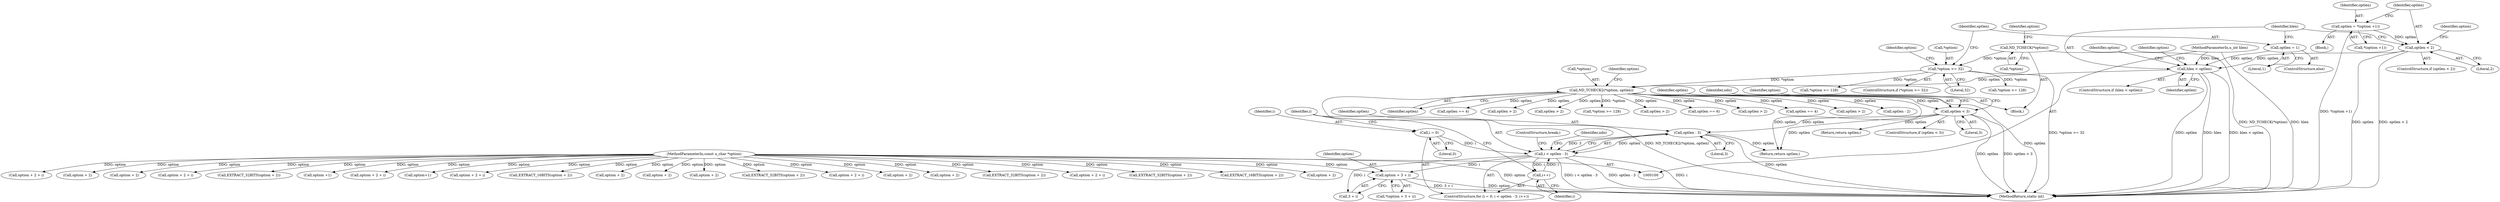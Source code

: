 digraph "0_tcpdump_211124b972e74f0da66bc8b16f181f78793e2f66@pointer" {
"1000302" [label="(Call,option + 3 + i)"];
"1000102" [label="(MethodParameterIn,const u_char *option)"];
"1000289" [label="(Call,i < optlen - 3)"];
"1000286" [label="(Call,i = 0)"];
"1000294" [label="(Call,i++)"];
"1000291" [label="(Call,optlen - 3)"];
"1000256" [label="(Call,optlen < 3)"];
"1000191" [label="(Call,ND_TCHECK2(*option, optlen))"];
"1000111" [label="(Call,*option >= 32)"];
"1000107" [label="(Call,ND_TCHECK(*option))"];
"1000162" [label="(Call,hlen < optlen)"];
"1000103" [label="(MethodParameterIn,u_int hlen)"];
"1000158" [label="(Call,optlen = 1)"];
"1000128" [label="(Call,optlen < 2)"];
"1000121" [label="(Call,optlen = *(option +1))"];
"1000113" [label="(Identifier,option)"];
"1000288" [label="(Literal,0)"];
"1000282" [label="(Call,option + 2)"];
"1000112" [label="(Call,*option)"];
"1000474" [label="(Call,EXTRACT_32BITS(option + 2))"];
"1000194" [label="(Identifier,optlen)"];
"1000294" [label="(Call,i++)"];
"1000303" [label="(Identifier,option)"];
"1000466" [label="(Call,optlen == 4)"];
"1000458" [label="(Call,option + 2 + i)"];
"1000540" [label="(Call,optlen > 2)"];
"1000164" [label="(Identifier,optlen)"];
"1000514" [label="(Call,EXTRACT_32BITS(option + 2))"];
"1000257" [label="(Identifier,optlen)"];
"1000127" [label="(ControlStructure,if (optlen < 2))"];
"1000161" [label="(ControlStructure,if (hlen < optlen))"];
"1000111" [label="(Call,*option >= 32)"];
"1000193" [label="(Identifier,option)"];
"1000217" [label="(Call,EXTRACT_16BITS(option + 2))"];
"1000475" [label="(Call,option + 2)"];
"1000114" [label="(Literal,32)"];
"1000135" [label="(Identifier,option)"];
"1000565" [label="(Call,option + 2 + i)"];
"1000108" [label="(Call,*option)"];
"1000167" [label="(Call,*option >= 128)"];
"1000529" [label="(Call,option + 2)"];
"1000571" [label="(Return,return optlen;)"];
"1000285" [label="(ControlStructure,for (i = 0; i < optlen - 3; i++))"];
"1000159" [label="(Identifier,optlen)"];
"1000158" [label="(Call,optlen = 1)"];
"1000269" [label="(Call,option + 2)"];
"1000392" [label="(Call,option + 2 + i)"];
"1000107" [label="(Call,ND_TCHECK(*option))"];
"1000119" [label="(Identifier,option)"];
"1000123" [label="(Call,*(option +1))"];
"1000160" [label="(Literal,1)"];
"1000191" [label="(Call,ND_TCHECK2(*option, optlen))"];
"1000400" [label="(Call,optlen > 2)"];
"1000196" [label="(Call,*option >= 128)"];
"1000433" [label="(Call,optlen > 2)"];
"1000582" [label="(MethodReturn,static int)"];
"1000494" [label="(Call,EXTRACT_32BITS(option + 2))"];
"1000262" [label="(Identifier,ndo)"];
"1000121" [label="(Call,optlen = *(option +1))"];
"1000506" [label="(Call,optlen == 6)"];
"1000310" [label="(Call,optlen > 2)"];
"1000286" [label="(Call,i = 0)"];
"1000290" [label="(Identifier,i)"];
"1000258" [label="(Literal,3)"];
"1000291" [label="(Call,optlen - 3)"];
"1000128" [label="(Call,optlen < 2)"];
"1000162" [label="(Call,hlen < optlen)"];
"1000307" [label="(ControlStructure,break;)"];
"1000486" [label="(Call,optlen == 4)"];
"1000124" [label="(Call,option +1)"];
"1000130" [label="(Literal,2)"];
"1000289" [label="(Call,i < optlen - 3)"];
"1000425" [label="(Call,option + 2 + i)"];
"1000256" [label="(Call,optlen < 3)"];
"1000133" [label="(Call,*option >= 128)"];
"1000118" [label="(Call,option+1)"];
"1000292" [label="(Identifier,optlen)"];
"1000122" [label="(Identifier,optlen)"];
"1000293" [label="(Literal,3)"];
"1000157" [label="(ControlStructure,else)"];
"1000359" [label="(Call,option + 2 + i)"];
"1000287" [label="(Identifier,i)"];
"1000115" [label="(Block,)"];
"1000367" [label="(Call,optlen > 2)"];
"1000192" [label="(Call,*option)"];
"1000528" [label="(Call,EXTRACT_16BITS(option + 2))"];
"1000264" [label="(Return,return optlen;)"];
"1000295" [label="(Identifier,i)"];
"1000104" [label="(Block,)"];
"1000129" [label="(Identifier,optlen)"];
"1000298" [label="(Identifier,ndo)"];
"1000495" [label="(Call,option + 2)"];
"1000304" [label="(Call,3 + i)"];
"1000110" [label="(ControlStructure,if (*option >= 32))"];
"1000169" [label="(Identifier,option)"];
"1000163" [label="(Identifier,hlen)"];
"1000270" [label="(Identifier,option)"];
"1000515" [label="(Call,option + 2)"];
"1000255" [label="(ControlStructure,if (optlen < 3))"];
"1000218" [label="(Call,option + 2)"];
"1000228" [label="(Call,EXTRACT_32BITS(option + 2))"];
"1000348" [label="(Call,optlen - 2)"];
"1000102" [label="(MethodParameterIn,const u_char *option)"];
"1000302" [label="(Call,option + 3 + i)"];
"1000301" [label="(Call,*(option + 3 + i))"];
"1000103" [label="(MethodParameterIn,u_int hlen)"];
"1000335" [label="(Call,option + 2 + i)"];
"1000229" [label="(Call,option + 2)"];
"1000198" [label="(Identifier,option)"];
"1000302" -> "1000301"  [label="AST: "];
"1000302" -> "1000304"  [label="CFG: "];
"1000303" -> "1000302"  [label="AST: "];
"1000304" -> "1000302"  [label="AST: "];
"1000301" -> "1000302"  [label="CFG: "];
"1000302" -> "1000582"  [label="DDG: 3 + i"];
"1000302" -> "1000582"  [label="DDG: option"];
"1000102" -> "1000302"  [label="DDG: option"];
"1000289" -> "1000302"  [label="DDG: i"];
"1000102" -> "1000100"  [label="AST: "];
"1000102" -> "1000582"  [label="DDG: option"];
"1000102" -> "1000118"  [label="DDG: option"];
"1000102" -> "1000124"  [label="DDG: option"];
"1000102" -> "1000217"  [label="DDG: option"];
"1000102" -> "1000218"  [label="DDG: option"];
"1000102" -> "1000228"  [label="DDG: option"];
"1000102" -> "1000229"  [label="DDG: option"];
"1000102" -> "1000269"  [label="DDG: option"];
"1000102" -> "1000282"  [label="DDG: option"];
"1000102" -> "1000335"  [label="DDG: option"];
"1000102" -> "1000359"  [label="DDG: option"];
"1000102" -> "1000392"  [label="DDG: option"];
"1000102" -> "1000425"  [label="DDG: option"];
"1000102" -> "1000458"  [label="DDG: option"];
"1000102" -> "1000474"  [label="DDG: option"];
"1000102" -> "1000475"  [label="DDG: option"];
"1000102" -> "1000494"  [label="DDG: option"];
"1000102" -> "1000495"  [label="DDG: option"];
"1000102" -> "1000514"  [label="DDG: option"];
"1000102" -> "1000515"  [label="DDG: option"];
"1000102" -> "1000528"  [label="DDG: option"];
"1000102" -> "1000529"  [label="DDG: option"];
"1000102" -> "1000565"  [label="DDG: option"];
"1000289" -> "1000285"  [label="AST: "];
"1000289" -> "1000291"  [label="CFG: "];
"1000290" -> "1000289"  [label="AST: "];
"1000291" -> "1000289"  [label="AST: "];
"1000298" -> "1000289"  [label="CFG: "];
"1000307" -> "1000289"  [label="CFG: "];
"1000289" -> "1000582"  [label="DDG: optlen - 3"];
"1000289" -> "1000582"  [label="DDG: i"];
"1000289" -> "1000582"  [label="DDG: i < optlen - 3"];
"1000286" -> "1000289"  [label="DDG: i"];
"1000294" -> "1000289"  [label="DDG: i"];
"1000291" -> "1000289"  [label="DDG: optlen"];
"1000291" -> "1000289"  [label="DDG: 3"];
"1000289" -> "1000294"  [label="DDG: i"];
"1000289" -> "1000304"  [label="DDG: i"];
"1000286" -> "1000285"  [label="AST: "];
"1000286" -> "1000288"  [label="CFG: "];
"1000287" -> "1000286"  [label="AST: "];
"1000288" -> "1000286"  [label="AST: "];
"1000290" -> "1000286"  [label="CFG: "];
"1000294" -> "1000285"  [label="AST: "];
"1000294" -> "1000295"  [label="CFG: "];
"1000295" -> "1000294"  [label="AST: "];
"1000290" -> "1000294"  [label="CFG: "];
"1000291" -> "1000293"  [label="CFG: "];
"1000292" -> "1000291"  [label="AST: "];
"1000293" -> "1000291"  [label="AST: "];
"1000291" -> "1000582"  [label="DDG: optlen"];
"1000256" -> "1000291"  [label="DDG: optlen"];
"1000291" -> "1000571"  [label="DDG: optlen"];
"1000256" -> "1000255"  [label="AST: "];
"1000256" -> "1000258"  [label="CFG: "];
"1000257" -> "1000256"  [label="AST: "];
"1000258" -> "1000256"  [label="AST: "];
"1000262" -> "1000256"  [label="CFG: "];
"1000270" -> "1000256"  [label="CFG: "];
"1000256" -> "1000582"  [label="DDG: optlen"];
"1000256" -> "1000582"  [label="DDG: optlen < 3"];
"1000191" -> "1000256"  [label="DDG: optlen"];
"1000256" -> "1000264"  [label="DDG: optlen"];
"1000256" -> "1000571"  [label="DDG: optlen"];
"1000191" -> "1000104"  [label="AST: "];
"1000191" -> "1000194"  [label="CFG: "];
"1000192" -> "1000191"  [label="AST: "];
"1000194" -> "1000191"  [label="AST: "];
"1000198" -> "1000191"  [label="CFG: "];
"1000191" -> "1000582"  [label="DDG: optlen"];
"1000191" -> "1000582"  [label="DDG: ND_TCHECK2(*option, optlen)"];
"1000111" -> "1000191"  [label="DDG: *option"];
"1000162" -> "1000191"  [label="DDG: optlen"];
"1000191" -> "1000196"  [label="DDG: *option"];
"1000191" -> "1000310"  [label="DDG: optlen"];
"1000191" -> "1000348"  [label="DDG: optlen"];
"1000191" -> "1000367"  [label="DDG: optlen"];
"1000191" -> "1000400"  [label="DDG: optlen"];
"1000191" -> "1000433"  [label="DDG: optlen"];
"1000191" -> "1000466"  [label="DDG: optlen"];
"1000191" -> "1000486"  [label="DDG: optlen"];
"1000191" -> "1000506"  [label="DDG: optlen"];
"1000191" -> "1000540"  [label="DDG: optlen"];
"1000191" -> "1000571"  [label="DDG: optlen"];
"1000111" -> "1000110"  [label="AST: "];
"1000111" -> "1000114"  [label="CFG: "];
"1000112" -> "1000111"  [label="AST: "];
"1000114" -> "1000111"  [label="AST: "];
"1000119" -> "1000111"  [label="CFG: "];
"1000159" -> "1000111"  [label="CFG: "];
"1000111" -> "1000582"  [label="DDG: *option >= 32"];
"1000107" -> "1000111"  [label="DDG: *option"];
"1000111" -> "1000133"  [label="DDG: *option"];
"1000111" -> "1000167"  [label="DDG: *option"];
"1000107" -> "1000104"  [label="AST: "];
"1000107" -> "1000108"  [label="CFG: "];
"1000108" -> "1000107"  [label="AST: "];
"1000113" -> "1000107"  [label="CFG: "];
"1000107" -> "1000582"  [label="DDG: ND_TCHECK(*option)"];
"1000162" -> "1000161"  [label="AST: "];
"1000162" -> "1000164"  [label="CFG: "];
"1000163" -> "1000162"  [label="AST: "];
"1000164" -> "1000162"  [label="AST: "];
"1000169" -> "1000162"  [label="CFG: "];
"1000193" -> "1000162"  [label="CFG: "];
"1000162" -> "1000582"  [label="DDG: optlen"];
"1000162" -> "1000582"  [label="DDG: hlen"];
"1000162" -> "1000582"  [label="DDG: hlen < optlen"];
"1000103" -> "1000162"  [label="DDG: hlen"];
"1000158" -> "1000162"  [label="DDG: optlen"];
"1000128" -> "1000162"  [label="DDG: optlen"];
"1000103" -> "1000100"  [label="AST: "];
"1000103" -> "1000582"  [label="DDG: hlen"];
"1000158" -> "1000157"  [label="AST: "];
"1000158" -> "1000160"  [label="CFG: "];
"1000159" -> "1000158"  [label="AST: "];
"1000160" -> "1000158"  [label="AST: "];
"1000163" -> "1000158"  [label="CFG: "];
"1000128" -> "1000127"  [label="AST: "];
"1000128" -> "1000130"  [label="CFG: "];
"1000129" -> "1000128"  [label="AST: "];
"1000130" -> "1000128"  [label="AST: "];
"1000135" -> "1000128"  [label="CFG: "];
"1000163" -> "1000128"  [label="CFG: "];
"1000128" -> "1000582"  [label="DDG: optlen"];
"1000128" -> "1000582"  [label="DDG: optlen < 2"];
"1000121" -> "1000128"  [label="DDG: optlen"];
"1000121" -> "1000115"  [label="AST: "];
"1000121" -> "1000123"  [label="CFG: "];
"1000122" -> "1000121"  [label="AST: "];
"1000123" -> "1000121"  [label="AST: "];
"1000129" -> "1000121"  [label="CFG: "];
"1000121" -> "1000582"  [label="DDG: *(option +1)"];
}

